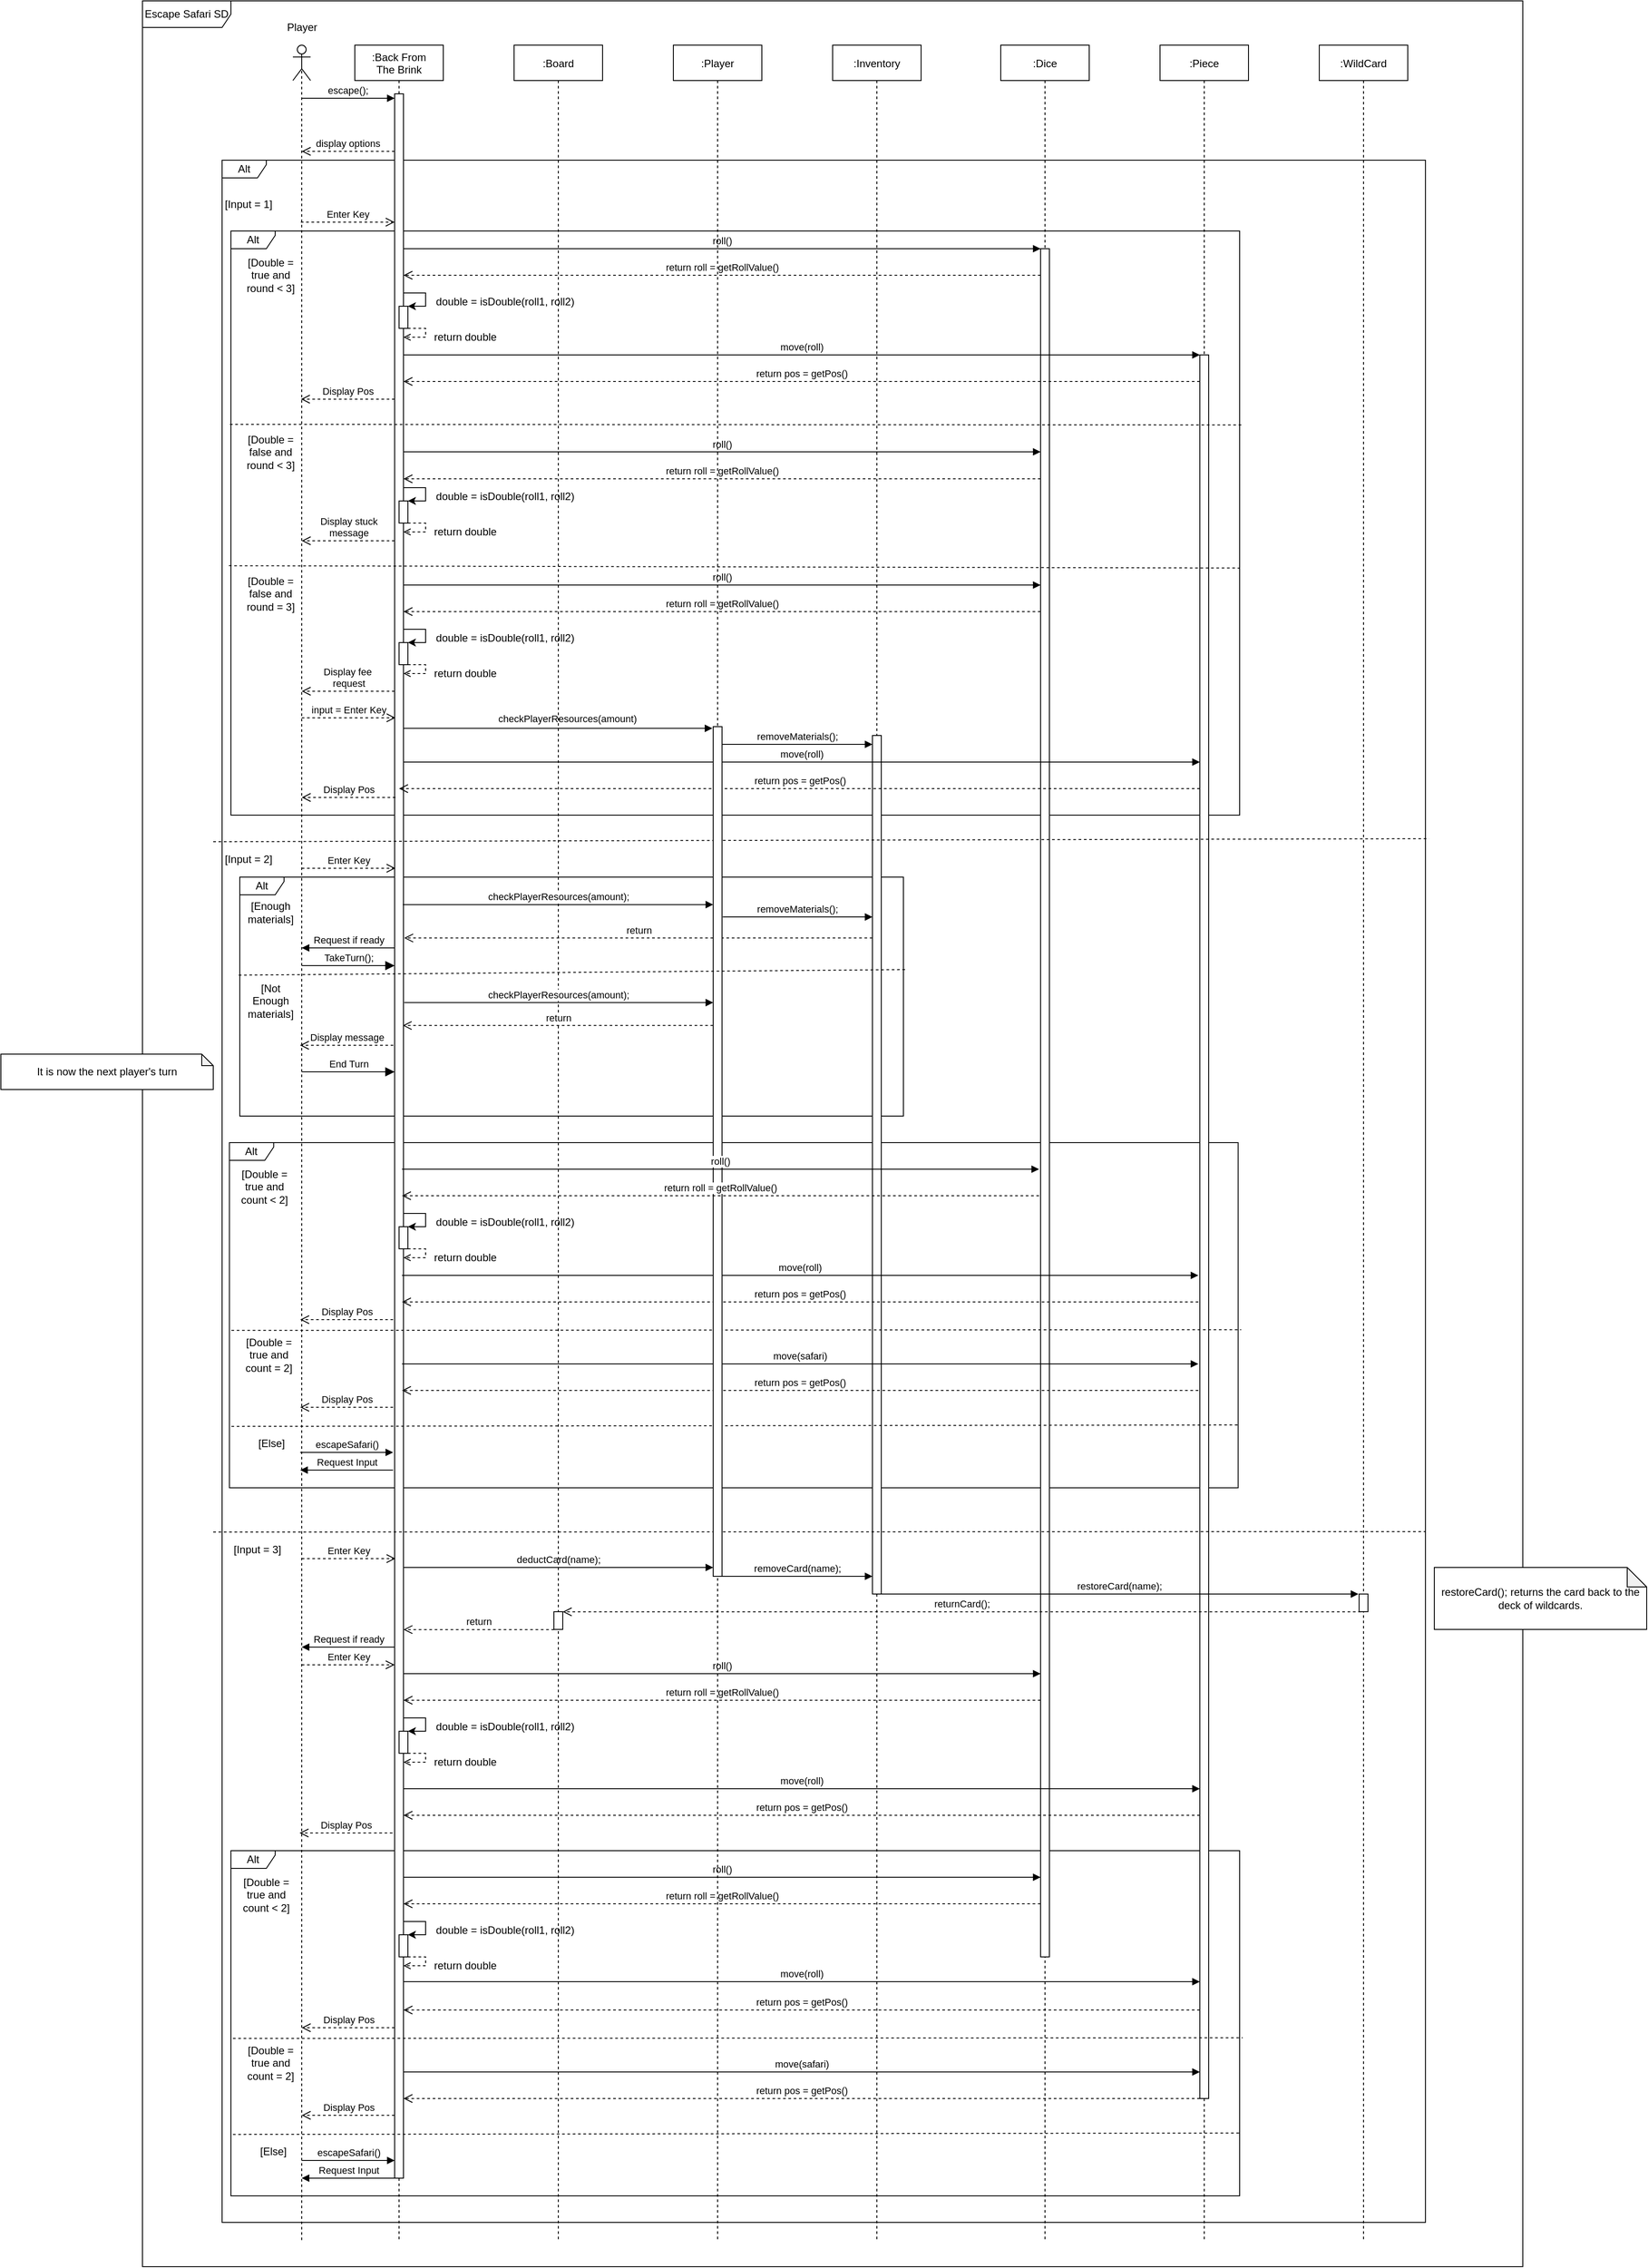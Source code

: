 <mxfile version="13.10.6" type="device"><diagram id="kgpKYQtTHZ0yAKxKKP6v" name="Page-1"><mxGraphModel dx="2523" dy="878" grid="1" gridSize="10" guides="1" tooltips="1" connect="1" arrows="1" fold="1" page="1" pageScale="1" pageWidth="850" pageHeight="1100" math="0" shadow="0"><root><mxCell id="0"/><mxCell id="1" parent="0"/><mxCell id="zoQLDeEaRArpdWPCx1zh-2" value="Escape Safari SD" style="shape=umlFrame;whiteSpace=wrap;html=1;width=100;height=30;" parent="1" vertex="1"><mxGeometry x="-120" y="30" width="1560" height="2560" as="geometry"/></mxCell><mxCell id="dVzy4vnvzQ0xXCWjmX6e-60" value="Alt" style="shape=umlFrame;whiteSpace=wrap;html=1;width=50;height=20;fixDash=0;" parent="1" vertex="1"><mxGeometry x="-30" y="210" width="1360" height="2330" as="geometry"/></mxCell><mxCell id="A1hyr5mYrzdaxODFv8rg-1" value="Alt" style="shape=umlFrame;whiteSpace=wrap;html=1;width=50;height=20;fixDash=0;" parent="1" vertex="1"><mxGeometry x="-10" y="1020" width="750" height="270" as="geometry"/></mxCell><mxCell id="dVzy4vnvzQ0xXCWjmX6e-220" value="Alt" style="shape=umlFrame;whiteSpace=wrap;html=1;width=50;height=20;fixDash=0;" parent="1" vertex="1"><mxGeometry x="-20" y="2120" width="1140" height="390" as="geometry"/></mxCell><mxCell id="dVzy4vnvzQ0xXCWjmX6e-172" value="Alt" style="shape=umlFrame;whiteSpace=wrap;html=1;width=50;height=20;fixDash=0;" parent="1" vertex="1"><mxGeometry x="-21.71" y="1320" width="1140" height="390" as="geometry"/></mxCell><mxCell id="dVzy4vnvzQ0xXCWjmX6e-95" value="Alt" style="shape=umlFrame;whiteSpace=wrap;html=1;width=50;height=20;fixDash=0;" parent="1" vertex="1"><mxGeometry x="-20" y="290" width="1140" height="660" as="geometry"/></mxCell><mxCell id="3nuBFxr9cyL0pnOWT2aG-1" value=":Back From&#10;The Brink" style="shape=umlLifeline;perimeter=lifelinePerimeter;container=1;collapsible=0;recursiveResize=0;rounded=0;shadow=0;strokeWidth=1;" parent="1" vertex="1"><mxGeometry x="120" y="80" width="100" height="2480" as="geometry"/></mxCell><mxCell id="3nuBFxr9cyL0pnOWT2aG-2" value="" style="points=[];perimeter=orthogonalPerimeter;rounded=0;shadow=0;strokeWidth=1;" parent="3nuBFxr9cyL0pnOWT2aG-1" vertex="1"><mxGeometry x="45" y="55" width="10" height="2355" as="geometry"/></mxCell><mxCell id="dVzy4vnvzQ0xXCWjmX6e-1" value=":Inventory" style="shape=umlLifeline;perimeter=lifelinePerimeter;container=1;collapsible=0;recursiveResize=0;rounded=0;shadow=0;strokeWidth=1;" parent="1" vertex="1"><mxGeometry x="660" y="80" width="100" height="2480" as="geometry"/></mxCell><mxCell id="dVzy4vnvzQ0xXCWjmX6e-2" value="" style="points=[];perimeter=orthogonalPerimeter;rounded=0;shadow=0;strokeWidth=1;" parent="dVzy4vnvzQ0xXCWjmX6e-1" vertex="1"><mxGeometry x="45" y="780" width="10" height="970" as="geometry"/></mxCell><mxCell id="dVzy4vnvzQ0xXCWjmX6e-3" value=":Dice" style="shape=umlLifeline;perimeter=lifelinePerimeter;container=1;collapsible=0;recursiveResize=0;rounded=0;shadow=0;strokeWidth=1;" parent="1" vertex="1"><mxGeometry x="850" y="80" width="100" height="2480" as="geometry"/></mxCell><mxCell id="dVzy4vnvzQ0xXCWjmX6e-4" value="" style="points=[];perimeter=orthogonalPerimeter;rounded=0;shadow=0;strokeWidth=1;" parent="dVzy4vnvzQ0xXCWjmX6e-3" vertex="1"><mxGeometry x="45" y="230" width="10" height="1930" as="geometry"/></mxCell><mxCell id="dVzy4vnvzQ0xXCWjmX6e-5" value="" style="shape=umlActor;verticalLabelPosition=bottom;verticalAlign=top;html=1;outlineConnect=0;" parent="1" vertex="1"><mxGeometry x="50" y="80" width="20" height="40" as="geometry"/></mxCell><mxCell id="dVzy4vnvzQ0xXCWjmX6e-9" value="escape();" style="verticalAlign=bottom;endArrow=block;shadow=0;strokeWidth=1;" parent="1" target="3nuBFxr9cyL0pnOWT2aG-2" edge="1"><mxGeometry relative="1" as="geometry"><mxPoint x="60" y="140" as="sourcePoint"/><mxPoint x="230" y="140.0" as="targetPoint"/></mxGeometry></mxCell><mxCell id="dVzy4vnvzQ0xXCWjmX6e-11" value="display options" style="verticalAlign=bottom;endArrow=open;dashed=1;endSize=8;shadow=0;strokeWidth=1;" parent="1" source="3nuBFxr9cyL0pnOWT2aG-2" edge="1"><mxGeometry relative="1" as="geometry"><mxPoint x="60" y="200.0" as="targetPoint"/><mxPoint x="227.45" y="200.0" as="sourcePoint"/></mxGeometry></mxCell><mxCell id="dVzy4vnvzQ0xXCWjmX6e-62" value="[Input = 1]" style="text;html=1;strokeColor=none;fillColor=none;align=center;verticalAlign=middle;whiteSpace=wrap;rounded=0;" parent="1" vertex="1"><mxGeometry x="-30" y="250" width="60" height="20" as="geometry"/></mxCell><mxCell id="dVzy4vnvzQ0xXCWjmX6e-64" value="Enter Key" style="html=1;verticalAlign=bottom;endArrow=open;dashed=1;endSize=8;" parent="1" target="3nuBFxr9cyL0pnOWT2aG-2" edge="1"><mxGeometry relative="1" as="geometry"><mxPoint x="59" y="280" as="sourcePoint"/><mxPoint x="170" y="290" as="targetPoint"/><Array as="points"/></mxGeometry></mxCell><mxCell id="dVzy4vnvzQ0xXCWjmX6e-65" value="return roll = getRollValue()" style="html=1;verticalAlign=bottom;endArrow=open;dashed=1;endSize=8;" parent="1" source="dVzy4vnvzQ0xXCWjmX6e-4" target="3nuBFxr9cyL0pnOWT2aG-2" edge="1"><mxGeometry relative="1" as="geometry"><mxPoint x="169.324" y="340" as="targetPoint"/><mxPoint x="590" y="340.08" as="sourcePoint"/><Array as="points"><mxPoint x="261.16" y="340"/></Array></mxGeometry></mxCell><mxCell id="dVzy4vnvzQ0xXCWjmX6e-68" value="move(roll)" style="html=1;verticalAlign=bottom;endArrow=block;" parent="1" source="3nuBFxr9cyL0pnOWT2aG-2" target="dVzy4vnvzQ0xXCWjmX6e-94" edge="1"><mxGeometry width="80" relative="1" as="geometry"><mxPoint x="170.004" y="430" as="sourcePoint"/><mxPoint x="729.5" y="430" as="targetPoint"/><Array as="points"><mxPoint x="440.68" y="430"/></Array></mxGeometry></mxCell><mxCell id="dVzy4vnvzQ0xXCWjmX6e-69" value="return pos = getPos()" style="html=1;verticalAlign=bottom;endArrow=open;dashed=1;endSize=8;" parent="1" source="dVzy4vnvzQ0xXCWjmX6e-94" target="3nuBFxr9cyL0pnOWT2aG-2" edge="1"><mxGeometry relative="1" as="geometry"><mxPoint x="170" y="460" as="targetPoint"/><mxPoint x="729.5" y="460" as="sourcePoint"/><Array as="points"><mxPoint x="560" y="460"/></Array></mxGeometry></mxCell><mxCell id="dVzy4vnvzQ0xXCWjmX6e-70" value="Display Pos" style="html=1;verticalAlign=bottom;endArrow=open;dashed=1;endSize=8;" parent="1" source="3nuBFxr9cyL0pnOWT2aG-2" edge="1"><mxGeometry relative="1" as="geometry"><mxPoint x="59.071" y="480" as="targetPoint"/><mxPoint x="169.5" y="480" as="sourcePoint"/><Array as="points"><mxPoint x="150" y="480"/><mxPoint x="130" y="480"/></Array></mxGeometry></mxCell><mxCell id="dVzy4vnvzQ0xXCWjmX6e-91" value="roll()" style="html=1;verticalAlign=bottom;endArrow=block;" parent="1" source="3nuBFxr9cyL0pnOWT2aG-2" target="dVzy4vnvzQ0xXCWjmX6e-4" edge="1"><mxGeometry width="80" relative="1" as="geometry"><mxPoint x="180" y="310" as="sourcePoint"/><mxPoint x="585" y="310.0" as="targetPoint"/><Array as="points"><mxPoint x="440" y="310"/></Array></mxGeometry></mxCell><mxCell id="dVzy4vnvzQ0xXCWjmX6e-93" value=":Piece" style="shape=umlLifeline;perimeter=lifelinePerimeter;container=1;collapsible=0;recursiveResize=0;rounded=0;shadow=0;strokeWidth=1;" parent="1" vertex="1"><mxGeometry x="1030" y="80" width="100" height="2480" as="geometry"/></mxCell><mxCell id="dVzy4vnvzQ0xXCWjmX6e-94" value="" style="points=[];perimeter=orthogonalPerimeter;rounded=0;shadow=0;strokeWidth=1;" parent="dVzy4vnvzQ0xXCWjmX6e-93" vertex="1"><mxGeometry x="45" y="350" width="10" height="1970" as="geometry"/></mxCell><mxCell id="dVzy4vnvzQ0xXCWjmX6e-96" value="" style="html=1;verticalAlign=bottom;endArrow=none;dashed=1;endSize=8;entryX=1.004;entryY=0.332;entryDx=0;entryDy=0;entryPerimeter=0;endFill=0;exitX=-0.001;exitY=0.331;exitDx=0;exitDy=0;exitPerimeter=0;" parent="1" source="dVzy4vnvzQ0xXCWjmX6e-95" target="dVzy4vnvzQ0xXCWjmX6e-95" edge="1"><mxGeometry relative="1" as="geometry"><mxPoint x="-10" y="510" as="sourcePoint"/><mxPoint x="96" y="510" as="targetPoint"/><Array as="points"/></mxGeometry></mxCell><mxCell id="dVzy4vnvzQ0xXCWjmX6e-97" value="[Double = &lt;br&gt;true and &lt;br&gt;round &amp;lt; 3]" style="text;html=1;strokeColor=none;fillColor=none;align=center;verticalAlign=middle;whiteSpace=wrap;rounded=0;" parent="1" vertex="1"><mxGeometry x="-10" y="330" width="70" height="20" as="geometry"/></mxCell><mxCell id="dVzy4vnvzQ0xXCWjmX6e-98" value="[Double = &lt;br&gt;false and &lt;br&gt;round &amp;lt; 3]" style="text;html=1;strokeColor=none;fillColor=none;align=center;verticalAlign=middle;whiteSpace=wrap;rounded=0;" parent="1" vertex="1"><mxGeometry x="-10" y="530" width="70" height="20" as="geometry"/></mxCell><mxCell id="dVzy4vnvzQ0xXCWjmX6e-99" value="roll()" style="html=1;verticalAlign=bottom;endArrow=block;" parent="1" source="3nuBFxr9cyL0pnOWT2aG-2" target="dVzy4vnvzQ0xXCWjmX6e-4" edge="1"><mxGeometry width="80" relative="1" as="geometry"><mxPoint x="180" y="539.5" as="sourcePoint"/><mxPoint x="700" y="539.5" as="targetPoint"/><Array as="points"><mxPoint x="445" y="539.5"/></Array></mxGeometry></mxCell><mxCell id="dVzy4vnvzQ0xXCWjmX6e-100" value="return roll = getRollValue()" style="html=1;verticalAlign=bottom;endArrow=open;dashed=1;endSize=8;" parent="1" source="dVzy4vnvzQ0xXCWjmX6e-4" target="3nuBFxr9cyL0pnOWT2aG-2" edge="1"><mxGeometry relative="1" as="geometry"><mxPoint x="165" y="570" as="targetPoint"/><mxPoint x="685" y="570" as="sourcePoint"/><Array as="points"><mxPoint x="251.16" y="570"/></Array></mxGeometry></mxCell><mxCell id="dVzy4vnvzQ0xXCWjmX6e-103" value="Display stuck &lt;br&gt;message" style="html=1;verticalAlign=bottom;endArrow=open;dashed=1;endSize=8;" parent="1" source="3nuBFxr9cyL0pnOWT2aG-2" edge="1"><mxGeometry relative="1" as="geometry"><mxPoint x="60.001" y="640" as="targetPoint"/><mxPoint x="165.93" y="640" as="sourcePoint"/><Array as="points"><mxPoint x="150.93" y="640"/><mxPoint x="130.93" y="640"/></Array></mxGeometry></mxCell><mxCell id="dVzy4vnvzQ0xXCWjmX6e-104" value="" style="html=1;verticalAlign=bottom;endArrow=none;dashed=1;endSize=8;endFill=0;exitX=-0.002;exitY=0.573;exitDx=0;exitDy=0;exitPerimeter=0;entryX=1;entryY=0.577;entryDx=0;entryDy=0;entryPerimeter=0;" parent="1" source="dVzy4vnvzQ0xXCWjmX6e-95" target="dVzy4vnvzQ0xXCWjmX6e-95" edge="1"><mxGeometry relative="1" as="geometry"><mxPoint x="-10" y="670.05" as="sourcePoint"/><mxPoint x="760" y="670" as="targetPoint"/><Array as="points"/></mxGeometry></mxCell><mxCell id="dVzy4vnvzQ0xXCWjmX6e-105" value="[Double = &lt;br&gt;false and &lt;br&gt;round = 3]" style="text;html=1;strokeColor=none;fillColor=none;align=center;verticalAlign=middle;whiteSpace=wrap;rounded=0;" parent="1" vertex="1"><mxGeometry x="-10" y="690" width="70" height="20" as="geometry"/></mxCell><mxCell id="dVzy4vnvzQ0xXCWjmX6e-106" value="roll()" style="html=1;verticalAlign=bottom;endArrow=block;" parent="1" source="3nuBFxr9cyL0pnOWT2aG-2" target="dVzy4vnvzQ0xXCWjmX6e-4" edge="1"><mxGeometry width="80" relative="1" as="geometry"><mxPoint x="180" y="690" as="sourcePoint"/><mxPoint x="700" y="690" as="targetPoint"/><Array as="points"><mxPoint x="450" y="690"/></Array></mxGeometry></mxCell><mxCell id="dVzy4vnvzQ0xXCWjmX6e-107" value="return roll = getRollValue()" style="html=1;verticalAlign=bottom;endArrow=open;dashed=1;endSize=8;" parent="1" source="dVzy4vnvzQ0xXCWjmX6e-4" target="3nuBFxr9cyL0pnOWT2aG-2" edge="1"><mxGeometry relative="1" as="geometry"><mxPoint x="165" y="720" as="targetPoint"/><mxPoint x="685" y="720" as="sourcePoint"/><Array as="points"><mxPoint x="241.16" y="720"/></Array></mxGeometry></mxCell><mxCell id="dVzy4vnvzQ0xXCWjmX6e-110" value="Display fee&amp;nbsp;&lt;br&gt;request" style="html=1;verticalAlign=bottom;endArrow=open;dashed=1;endSize=8;" parent="1" edge="1"><mxGeometry relative="1" as="geometry"><mxPoint x="60.001" y="810" as="targetPoint"/><mxPoint x="165" y="810" as="sourcePoint"/><Array as="points"><mxPoint x="150.93" y="810"/><mxPoint x="130.93" y="810"/></Array></mxGeometry></mxCell><mxCell id="dVzy4vnvzQ0xXCWjmX6e-111" value="input = Enter Key" style="html=1;verticalAlign=bottom;endArrow=open;dashed=1;endSize=8;" parent="1" edge="1"><mxGeometry relative="1" as="geometry"><mxPoint x="60" y="840" as="sourcePoint"/><mxPoint x="166" y="840" as="targetPoint"/><Array as="points"/></mxGeometry></mxCell><mxCell id="dVzy4vnvzQ0xXCWjmX6e-120" value="checkPlayerResources(amount)" style="html=1;verticalAlign=bottom;endArrow=block;entryX=-0.094;entryY=0.002;entryDx=0;entryDy=0;entryPerimeter=0;" parent="1" source="3nuBFxr9cyL0pnOWT2aG-2" target="pmX1_d_WCEZLPz-V1ehY-4" edge="1"><mxGeometry x="0.06" y="2" width="80" relative="1" as="geometry"><mxPoint x="360" y="900.005" as="sourcePoint"/><mxPoint x="524" y="890" as="targetPoint"/><Array as="points"/><mxPoint as="offset"/></mxGeometry></mxCell><mxCell id="dVzy4vnvzQ0xXCWjmX6e-126" value="move(roll)" style="html=1;verticalAlign=bottom;endArrow=block;" parent="1" source="3nuBFxr9cyL0pnOWT2aG-2" target="dVzy4vnvzQ0xXCWjmX6e-94" edge="1"><mxGeometry width="80" relative="1" as="geometry"><mxPoint x="170" y="890" as="sourcePoint"/><mxPoint x="870" y="880" as="targetPoint"/><Array as="points"><mxPoint x="446" y="890"/></Array></mxGeometry></mxCell><mxCell id="dVzy4vnvzQ0xXCWjmX6e-127" value="return pos = getPos()" style="html=1;verticalAlign=bottom;endArrow=open;dashed=1;endSize=8;" parent="1" source="dVzy4vnvzQ0xXCWjmX6e-94" edge="1"><mxGeometry relative="1" as="geometry"><mxPoint x="170" y="920" as="targetPoint"/><mxPoint x="860" y="920" as="sourcePoint"/><Array as="points"><mxPoint x="555" y="920"/></Array></mxGeometry></mxCell><mxCell id="dVzy4vnvzQ0xXCWjmX6e-128" value="Display Pos" style="html=1;verticalAlign=bottom;endArrow=open;dashed=1;endSize=8;" parent="1" edge="1"><mxGeometry relative="1" as="geometry"><mxPoint x="60.001" y="930" as="targetPoint"/><mxPoint x="165.93" y="930" as="sourcePoint"/><Array as="points"><mxPoint x="150.93" y="930"/><mxPoint x="130.93" y="930"/></Array></mxGeometry></mxCell><mxCell id="dVzy4vnvzQ0xXCWjmX6e-129" value="[Input = 2]" style="text;html=1;strokeColor=none;fillColor=none;align=center;verticalAlign=middle;whiteSpace=wrap;rounded=0;" parent="1" vertex="1"><mxGeometry x="-30" y="990" width="60" height="20" as="geometry"/></mxCell><mxCell id="dVzy4vnvzQ0xXCWjmX6e-130" value="Enter Key" style="html=1;verticalAlign=bottom;endArrow=open;dashed=1;endSize=8;" parent="1" edge="1"><mxGeometry relative="1" as="geometry"><mxPoint x="60" y="1010" as="sourcePoint"/><mxPoint x="166" y="1010" as="targetPoint"/><Array as="points"/></mxGeometry></mxCell><mxCell id="dVzy4vnvzQ0xXCWjmX6e-132" value="" style="html=1;verticalAlign=bottom;endArrow=none;dashed=1;endSize=8;endFill=0;exitX=-0.002;exitY=0.573;exitDx=0;exitDy=0;exitPerimeter=0;entryX=1.003;entryY=0.329;entryDx=0;entryDy=0;entryPerimeter=0;" parent="1" target="dVzy4vnvzQ0xXCWjmX6e-60" edge="1"><mxGeometry relative="1" as="geometry"><mxPoint x="-40.0" y="980.0" as="sourcePoint"/><mxPoint x="959" y="982" as="targetPoint"/><Array as="points"/></mxGeometry></mxCell><mxCell id="dVzy4vnvzQ0xXCWjmX6e-174" value="Request if ready" style="html=1;verticalAlign=bottom;endArrow=block;" parent="1" source="3nuBFxr9cyL0pnOWT2aG-2" edge="1"><mxGeometry width="80" relative="1" as="geometry"><mxPoint x="170.18" y="1090" as="sourcePoint"/><mxPoint x="60" y="1100" as="targetPoint"/><Array as="points"/></mxGeometry></mxCell><mxCell id="dVzy4vnvzQ0xXCWjmX6e-175" value="TakeTurn();" style="html=1;verticalAlign=bottom;endArrow=block;endSize=8;endFill=1;" parent="1" target="3nuBFxr9cyL0pnOWT2aG-2" edge="1"><mxGeometry relative="1" as="geometry"><mxPoint x="60" y="1120" as="sourcePoint"/><mxPoint x="170.93" y="1130" as="targetPoint"/><Array as="points"/></mxGeometry></mxCell><mxCell id="dVzy4vnvzQ0xXCWjmX6e-182" value="[Double = true and count &amp;lt; 2]" style="text;html=1;strokeColor=none;fillColor=none;align=center;verticalAlign=middle;whiteSpace=wrap;rounded=0;" parent="1" vertex="1"><mxGeometry x="-11.71" y="1360" width="60" height="20" as="geometry"/></mxCell><mxCell id="dVzy4vnvzQ0xXCWjmX6e-183" value="" style="endArrow=none;dashed=1;html=1;entryX=1.003;entryY=0.542;entryDx=0;entryDy=0;entryPerimeter=0;exitX=0.002;exitY=0.544;exitDx=0;exitDy=0;exitPerimeter=0;" parent="1" source="dVzy4vnvzQ0xXCWjmX6e-172" target="dVzy4vnvzQ0xXCWjmX6e-172" edge="1"><mxGeometry width="50" height="50" relative="1" as="geometry"><mxPoint x="6.86" y="1515" as="sourcePoint"/><mxPoint x="365.86" y="1419.41" as="targetPoint"/></mxGeometry></mxCell><mxCell id="dVzy4vnvzQ0xXCWjmX6e-188" value="move(roll)" style="html=1;verticalAlign=bottom;endArrow=block;" parent="1" edge="1"><mxGeometry width="80" relative="1" as="geometry"><mxPoint x="173.29" y="1470" as="sourcePoint"/><mxPoint x="1073.29" y="1470" as="targetPoint"/><Array as="points"><mxPoint x="466.86" y="1470"/></Array></mxGeometry></mxCell><mxCell id="dVzy4vnvzQ0xXCWjmX6e-189" value="return pos = getPos()" style="html=1;verticalAlign=bottom;endArrow=open;dashed=1;endSize=8;" parent="1" edge="1"><mxGeometry relative="1" as="geometry"><mxPoint x="173.29" y="1500" as="targetPoint"/><mxPoint x="1073.29" y="1500" as="sourcePoint"/><Array as="points"><mxPoint x="495.86" y="1500"/></Array></mxGeometry></mxCell><mxCell id="dVzy4vnvzQ0xXCWjmX6e-190" value="Display Pos" style="html=1;verticalAlign=bottom;endArrow=open;dashed=1;endSize=8;" parent="1" edge="1"><mxGeometry relative="1" as="geometry"><mxPoint x="58.291" y="1520" as="targetPoint"/><mxPoint x="163.29" y="1520" as="sourcePoint"/><Array as="points"><mxPoint x="149.9" y="1520"/><mxPoint x="129.9" y="1520"/></Array></mxGeometry></mxCell><mxCell id="dVzy4vnvzQ0xXCWjmX6e-191" value="[Double = true and count = 2]" style="text;html=1;strokeColor=none;fillColor=none;align=center;verticalAlign=middle;whiteSpace=wrap;rounded=0;" parent="1" vertex="1"><mxGeometry x="-6.71" y="1550" width="60" height="20" as="geometry"/></mxCell><mxCell id="dVzy4vnvzQ0xXCWjmX6e-192" value="move(safari)" style="html=1;verticalAlign=bottom;endArrow=block;" parent="1" edge="1"><mxGeometry width="80" relative="1" as="geometry"><mxPoint x="173.29" y="1570" as="sourcePoint"/><mxPoint x="1073.29" y="1570" as="targetPoint"/><Array as="points"><mxPoint x="460.5" y="1570"/></Array></mxGeometry></mxCell><mxCell id="dVzy4vnvzQ0xXCWjmX6e-193" value="return pos = getPos()" style="html=1;verticalAlign=bottom;endArrow=open;dashed=1;endSize=8;" parent="1" edge="1"><mxGeometry relative="1" as="geometry"><mxPoint x="173.29" y="1600" as="targetPoint"/><mxPoint x="1073.29" y="1600" as="sourcePoint"/><Array as="points"><mxPoint x="505.86" y="1600"/></Array></mxGeometry></mxCell><mxCell id="dVzy4vnvzQ0xXCWjmX6e-194" value="Display Pos" style="html=1;verticalAlign=bottom;endArrow=open;dashed=1;endSize=8;" parent="1" edge="1"><mxGeometry relative="1" as="geometry"><mxPoint x="58.291" y="1619" as="targetPoint"/><mxPoint x="163.29" y="1619" as="sourcePoint"/><Array as="points"><mxPoint x="150.4" y="1619"/><mxPoint x="130.4" y="1619"/></Array></mxGeometry></mxCell><mxCell id="dVzy4vnvzQ0xXCWjmX6e-195" value="" style="endArrow=none;dashed=1;html=1;exitX=0.002;exitY=0.822;exitDx=0;exitDy=0;exitPerimeter=0;entryX=1;entryY=0.818;entryDx=0;entryDy=0;entryPerimeter=0;" parent="1" source="dVzy4vnvzQ0xXCWjmX6e-172" target="dVzy4vnvzQ0xXCWjmX6e-172" edge="1"><mxGeometry width="50" height="50" relative="1" as="geometry"><mxPoint x="16.67" y="1550.44" as="sourcePoint"/><mxPoint x="758.29" y="1639" as="targetPoint"/><Array as="points"><mxPoint x="410.86" y="1640"/></Array></mxGeometry></mxCell><mxCell id="dVzy4vnvzQ0xXCWjmX6e-196" value="[Else]" style="text;html=1;strokeColor=none;fillColor=none;align=center;verticalAlign=middle;whiteSpace=wrap;rounded=0;" parent="1" vertex="1"><mxGeometry x="-4.14" y="1650" width="60" height="20" as="geometry"/></mxCell><mxCell id="dVzy4vnvzQ0xXCWjmX6e-197" value="Request Input" style="html=1;verticalAlign=bottom;endArrow=block;" parent="1" edge="1"><mxGeometry width="80" relative="1" as="geometry"><mxPoint x="163.29" y="1690" as="sourcePoint"/><mxPoint x="58.291" y="1690" as="targetPoint"/><Array as="points"><mxPoint x="139.9" y="1690"/></Array></mxGeometry></mxCell><mxCell id="dVzy4vnvzQ0xXCWjmX6e-199" value="escapeSafari()" style="html=1;verticalAlign=bottom;endArrow=block;" parent="1" edge="1"><mxGeometry width="80" relative="1" as="geometry"><mxPoint x="58.29" y="1670" as="sourcePoint"/><mxPoint x="163.29" y="1670" as="targetPoint"/><Array as="points"><mxPoint x="138.79" y="1670"/></Array></mxGeometry></mxCell><mxCell id="dVzy4vnvzQ0xXCWjmX6e-201" value="return" style="html=1;verticalAlign=bottom;endArrow=open;dashed=1;endSize=8;entryX=1.083;entryY=0.405;entryDx=0;entryDy=0;entryPerimeter=0;" parent="1" source="dVzy4vnvzQ0xXCWjmX6e-2" target="3nuBFxr9cyL0pnOWT2aG-2" edge="1"><mxGeometry relative="1" as="geometry"><mxPoint x="170.001" y="1050" as="targetPoint"/><mxPoint x="275.93" y="1050" as="sourcePoint"/><Array as="points"/></mxGeometry></mxCell><mxCell id="dVzy4vnvzQ0xXCWjmX6e-202" value="[Input = 3]" style="text;html=1;strokeColor=none;fillColor=none;align=center;verticalAlign=middle;whiteSpace=wrap;rounded=0;" parent="1" vertex="1"><mxGeometry x="-20" y="1770" width="60" height="20" as="geometry"/></mxCell><mxCell id="dVzy4vnvzQ0xXCWjmX6e-203" value="" style="html=1;verticalAlign=bottom;endArrow=none;dashed=1;endSize=8;endFill=0;exitX=-0.002;exitY=0.573;exitDx=0;exitDy=0;exitPerimeter=0;entryX=1;entryY=0.665;entryDx=0;entryDy=0;entryPerimeter=0;" parent="1" target="dVzy4vnvzQ0xXCWjmX6e-60" edge="1"><mxGeometry relative="1" as="geometry"><mxPoint x="-40" y="1760.0" as="sourcePoint"/><mxPoint x="959" y="1762" as="targetPoint"/><Array as="points"/></mxGeometry></mxCell><mxCell id="dVzy4vnvzQ0xXCWjmX6e-204" value=":WildCard" style="shape=umlLifeline;perimeter=lifelinePerimeter;container=1;collapsible=0;recursiveResize=0;rounded=0;shadow=0;strokeWidth=1;" parent="1" vertex="1"><mxGeometry x="1210" y="80" width="100" height="2480" as="geometry"/></mxCell><mxCell id="dVzy4vnvzQ0xXCWjmX6e-205" value="" style="points=[];perimeter=orthogonalPerimeter;rounded=0;shadow=0;strokeWidth=1;" parent="dVzy4vnvzQ0xXCWjmX6e-204" vertex="1"><mxGeometry x="45" y="1750" width="10" height="20" as="geometry"/></mxCell><mxCell id="dVzy4vnvzQ0xXCWjmX6e-206" value="Enter Key" style="html=1;verticalAlign=bottom;endArrow=open;dashed=1;endSize=8;" parent="1" edge="1"><mxGeometry relative="1" as="geometry"><mxPoint x="60" y="1790" as="sourcePoint"/><mxPoint x="166" y="1790" as="targetPoint"/><Array as="points"/></mxGeometry></mxCell><mxCell id="dVzy4vnvzQ0xXCWjmX6e-207" value="deductCard(name);" style="html=1;verticalAlign=bottom;endArrow=block;" parent="1" target="pmX1_d_WCEZLPz-V1ehY-4" edge="1"><mxGeometry width="80" relative="1" as="geometry"><mxPoint x="175" y="1800" as="sourcePoint"/><mxPoint x="525" y="1800" as="targetPoint"/><Array as="points"/></mxGeometry></mxCell><mxCell id="dVzy4vnvzQ0xXCWjmX6e-208" value="restoreCard(name);" style="html=1;verticalAlign=bottom;endArrow=block;entryX=-0.083;entryY=0.002;entryDx=0;entryDy=0;entryPerimeter=0;" parent="1" source="dVzy4vnvzQ0xXCWjmX6e-2" target="dVzy4vnvzQ0xXCWjmX6e-205" edge="1"><mxGeometry width="80" relative="1" as="geometry"><mxPoint x="525" y="1810" as="sourcePoint"/><mxPoint x="875" y="1810" as="targetPoint"/><Array as="points"/></mxGeometry></mxCell><mxCell id="dVzy4vnvzQ0xXCWjmX6e-211" value="Request if ready" style="html=1;verticalAlign=bottom;endArrow=block;" parent="1" edge="1"><mxGeometry width="80" relative="1" as="geometry"><mxPoint x="165.0" y="1890" as="sourcePoint"/><mxPoint x="60.0" y="1890" as="targetPoint"/><Array as="points"><mxPoint x="141" y="1890"/></Array></mxGeometry></mxCell><mxCell id="dVzy4vnvzQ0xXCWjmX6e-212" value="Enter Key" style="html=1;verticalAlign=bottom;endArrow=open;dashed=1;endSize=8;" parent="1" edge="1"><mxGeometry relative="1" as="geometry"><mxPoint x="60.0" y="1910" as="sourcePoint"/><mxPoint x="165.0" y="1910" as="targetPoint"/><Array as="points"/></mxGeometry></mxCell><mxCell id="dVzy4vnvzQ0xXCWjmX6e-213" value="roll()" style="html=1;verticalAlign=bottom;endArrow=block;" parent="1" source="3nuBFxr9cyL0pnOWT2aG-2" target="dVzy4vnvzQ0xXCWjmX6e-4" edge="1"><mxGeometry width="80" relative="1" as="geometry"><mxPoint x="180.0" y="1920" as="sourcePoint"/><mxPoint x="700.0" y="1920" as="targetPoint"/><Array as="points"><mxPoint x="456" y="1920"/></Array></mxGeometry></mxCell><mxCell id="dVzy4vnvzQ0xXCWjmX6e-214" value="return roll = getRollValue()" style="html=1;verticalAlign=bottom;endArrow=open;dashed=1;endSize=8;" parent="1" source="dVzy4vnvzQ0xXCWjmX6e-4" target="3nuBFxr9cyL0pnOWT2aG-2" edge="1"><mxGeometry relative="1" as="geometry"><mxPoint x="170.0" y="1950" as="targetPoint"/><mxPoint x="690.0" y="1950" as="sourcePoint"/><Array as="points"><mxPoint x="274.41" y="1950"/></Array></mxGeometry></mxCell><mxCell id="dVzy4vnvzQ0xXCWjmX6e-217" value="move(roll)" style="html=1;verticalAlign=bottom;endArrow=block;" parent="1" source="3nuBFxr9cyL0pnOWT2aG-2" target="dVzy4vnvzQ0xXCWjmX6e-94" edge="1"><mxGeometry width="80" relative="1" as="geometry"><mxPoint x="185.0" y="2050" as="sourcePoint"/><mxPoint x="875.0" y="2050" as="targetPoint"/><Array as="points"><mxPoint x="478.57" y="2050"/></Array></mxGeometry></mxCell><mxCell id="dVzy4vnvzQ0xXCWjmX6e-218" value="return pos = getPos()" style="html=1;verticalAlign=bottom;endArrow=open;dashed=1;endSize=8;" parent="1" source="dVzy4vnvzQ0xXCWjmX6e-94" target="3nuBFxr9cyL0pnOWT2aG-2" edge="1"><mxGeometry relative="1" as="geometry"><mxPoint x="170.0" y="2080" as="targetPoint"/><mxPoint x="860.0" y="2080" as="sourcePoint"/><Array as="points"><mxPoint x="502.57" y="2080"/></Array></mxGeometry></mxCell><mxCell id="dVzy4vnvzQ0xXCWjmX6e-219" value="Display Pos" style="html=1;verticalAlign=bottom;endArrow=open;dashed=1;endSize=8;" parent="1" edge="1"><mxGeometry relative="1" as="geometry"><mxPoint x="57.571" y="2100" as="targetPoint"/><mxPoint x="162.57" y="2100" as="sourcePoint"/><Array as="points"><mxPoint x="148.5" y="2100"/><mxPoint x="128.5" y="2100"/></Array></mxGeometry></mxCell><mxCell id="dVzy4vnvzQ0xXCWjmX6e-221" value="[Double = true and count &amp;lt; 2]" style="text;html=1;strokeColor=none;fillColor=none;align=center;verticalAlign=middle;whiteSpace=wrap;rounded=0;" parent="1" vertex="1"><mxGeometry x="-10" y="2160" width="60" height="20" as="geometry"/></mxCell><mxCell id="dVzy4vnvzQ0xXCWjmX6e-222" value="" style="endArrow=none;dashed=1;html=1;entryX=1.003;entryY=0.542;entryDx=0;entryDy=0;entryPerimeter=0;exitX=0.002;exitY=0.544;exitDx=0;exitDy=0;exitPerimeter=0;" parent="1" source="dVzy4vnvzQ0xXCWjmX6e-220" target="dVzy4vnvzQ0xXCWjmX6e-220" edge="1"><mxGeometry width="50" height="50" relative="1" as="geometry"><mxPoint x="8.57" y="2315" as="sourcePoint"/><mxPoint x="367.57" y="2219.41" as="targetPoint"/></mxGeometry></mxCell><mxCell id="dVzy4vnvzQ0xXCWjmX6e-223" value="roll()" style="html=1;verticalAlign=bottom;endArrow=block;" parent="1" target="dVzy4vnvzQ0xXCWjmX6e-4" edge="1"><mxGeometry width="80" relative="1" as="geometry"><mxPoint x="175" y="2150" as="sourcePoint"/><mxPoint x="695" y="2150" as="targetPoint"/><Array as="points"><mxPoint x="451.61" y="2150"/></Array></mxGeometry></mxCell><mxCell id="dVzy4vnvzQ0xXCWjmX6e-224" value="return roll = getRollValue()" style="html=1;verticalAlign=bottom;endArrow=open;dashed=1;endSize=8;" parent="1" source="dVzy4vnvzQ0xXCWjmX6e-4" edge="1"><mxGeometry relative="1" as="geometry"><mxPoint x="175" y="2180" as="targetPoint"/><mxPoint x="695" y="2180" as="sourcePoint"/><Array as="points"><mxPoint x="279.41" y="2180"/></Array></mxGeometry></mxCell><mxCell id="dVzy4vnvzQ0xXCWjmX6e-228" value="return pos = getPos()" style="html=1;verticalAlign=bottom;endArrow=open;dashed=1;endSize=8;" parent="1" source="dVzy4vnvzQ0xXCWjmX6e-94" edge="1"><mxGeometry relative="1" as="geometry"><mxPoint x="175" y="2300" as="targetPoint"/><mxPoint x="865" y="2300" as="sourcePoint"/><Array as="points"><mxPoint x="497.57" y="2300"/></Array></mxGeometry></mxCell><mxCell id="dVzy4vnvzQ0xXCWjmX6e-229" value="Display Pos" style="html=1;verticalAlign=bottom;endArrow=open;dashed=1;endSize=8;" parent="1" edge="1"><mxGeometry relative="1" as="geometry"><mxPoint x="60.001" y="2320" as="targetPoint"/><mxPoint x="165" y="2320" as="sourcePoint"/><Array as="points"><mxPoint x="151.61" y="2320"/><mxPoint x="131.61" y="2320"/></Array></mxGeometry></mxCell><mxCell id="dVzy4vnvzQ0xXCWjmX6e-230" value="[Double = true and count = 2]" style="text;html=1;strokeColor=none;fillColor=none;align=center;verticalAlign=middle;whiteSpace=wrap;rounded=0;" parent="1" vertex="1"><mxGeometry x="-5" y="2350" width="60" height="20" as="geometry"/></mxCell><mxCell id="dVzy4vnvzQ0xXCWjmX6e-231" value="move(safari)" style="html=1;verticalAlign=bottom;endArrow=block;" parent="1" target="dVzy4vnvzQ0xXCWjmX6e-94" edge="1"><mxGeometry width="80" relative="1" as="geometry"><mxPoint x="175" y="2370" as="sourcePoint"/><mxPoint x="865" y="2370" as="targetPoint"/><Array as="points"><mxPoint x="462.21" y="2370"/></Array></mxGeometry></mxCell><mxCell id="dVzy4vnvzQ0xXCWjmX6e-232" value="return pos = getPos()" style="html=1;verticalAlign=bottom;endArrow=open;dashed=1;endSize=8;" parent="1" source="dVzy4vnvzQ0xXCWjmX6e-94" edge="1"><mxGeometry relative="1" as="geometry"><mxPoint x="175" y="2400" as="targetPoint"/><mxPoint x="865" y="2400" as="sourcePoint"/><Array as="points"><mxPoint x="507.57" y="2400"/></Array></mxGeometry></mxCell><mxCell id="dVzy4vnvzQ0xXCWjmX6e-233" value="Display Pos" style="html=1;verticalAlign=bottom;endArrow=open;dashed=1;endSize=8;" parent="1" edge="1"><mxGeometry relative="1" as="geometry"><mxPoint x="60.001" y="2419" as="targetPoint"/><mxPoint x="165" y="2419" as="sourcePoint"/><Array as="points"><mxPoint x="152.11" y="2419"/><mxPoint x="132.11" y="2419"/></Array></mxGeometry></mxCell><mxCell id="dVzy4vnvzQ0xXCWjmX6e-234" value="" style="endArrow=none;dashed=1;html=1;exitX=0.002;exitY=0.822;exitDx=0;exitDy=0;exitPerimeter=0;entryX=1.001;entryY=0.818;entryDx=0;entryDy=0;entryPerimeter=0;" parent="1" source="dVzy4vnvzQ0xXCWjmX6e-220" target="dVzy4vnvzQ0xXCWjmX6e-220" edge="1"><mxGeometry width="50" height="50" relative="1" as="geometry"><mxPoint x="18.38" y="2350.44" as="sourcePoint"/><mxPoint x="920" y="2439" as="targetPoint"/><Array as="points"><mxPoint x="412.57" y="2440"/></Array></mxGeometry></mxCell><mxCell id="dVzy4vnvzQ0xXCWjmX6e-235" value="[Else]" style="text;html=1;strokeColor=none;fillColor=none;align=center;verticalAlign=middle;whiteSpace=wrap;rounded=0;" parent="1" vertex="1"><mxGeometry x="-2.43" y="2450" width="60" height="20" as="geometry"/></mxCell><mxCell id="dVzy4vnvzQ0xXCWjmX6e-236" value="Request Input" style="html=1;verticalAlign=bottom;endArrow=block;" parent="1" edge="1"><mxGeometry width="80" relative="1" as="geometry"><mxPoint x="165" y="2490" as="sourcePoint"/><mxPoint x="60.001" y="2490" as="targetPoint"/><Array as="points"><mxPoint x="141.61" y="2490"/></Array></mxGeometry></mxCell><mxCell id="dVzy4vnvzQ0xXCWjmX6e-237" value="escapeSafari()" style="html=1;verticalAlign=bottom;endArrow=block;" parent="1" edge="1"><mxGeometry width="80" relative="1" as="geometry"><mxPoint x="60" y="2470" as="sourcePoint"/><mxPoint x="165" y="2470" as="targetPoint"/><Array as="points"><mxPoint x="140.5" y="2470"/></Array></mxGeometry></mxCell><mxCell id="dVzy4vnvzQ0xXCWjmX6e-8" value="" style="endArrow=none;dashed=1;html=1;entryX=0.5;entryY=0.5;entryDx=0;entryDy=0;entryPerimeter=0;" parent="1" target="dVzy4vnvzQ0xXCWjmX6e-5" edge="1"><mxGeometry width="50" height="50" relative="1" as="geometry"><mxPoint x="60" y="2560" as="sourcePoint"/><mxPoint x="320" y="180" as="targetPoint"/></mxGeometry></mxCell><mxCell id="dVzy4vnvzQ0xXCWjmX6e-239" value="move(roll)" style="html=1;verticalAlign=bottom;endArrow=block;" parent="1" source="3nuBFxr9cyL0pnOWT2aG-2" target="dVzy4vnvzQ0xXCWjmX6e-94" edge="1"><mxGeometry width="80" relative="1" as="geometry"><mxPoint x="180" y="2260" as="sourcePoint"/><mxPoint x="720" y="2260" as="targetPoint"/><Array as="points"><mxPoint x="474" y="2268"/></Array></mxGeometry></mxCell><mxCell id="pmX1_d_WCEZLPz-V1ehY-3" value=":Player" style="shape=umlLifeline;perimeter=lifelinePerimeter;container=1;collapsible=0;recursiveResize=0;rounded=0;shadow=0;strokeWidth=1;" parent="1" vertex="1"><mxGeometry x="480" y="80" width="100" height="2480" as="geometry"/></mxCell><mxCell id="pmX1_d_WCEZLPz-V1ehY-4" value="" style="points=[];perimeter=orthogonalPerimeter;rounded=0;shadow=0;strokeWidth=1;" parent="pmX1_d_WCEZLPz-V1ehY-3" vertex="1"><mxGeometry x="45" y="770" width="10" height="960" as="geometry"/></mxCell><mxCell id="pmX1_d_WCEZLPz-V1ehY-5" value=":Board" style="shape=umlLifeline;perimeter=lifelinePerimeter;container=1;collapsible=0;recursiveResize=0;rounded=0;shadow=0;strokeWidth=1;" parent="1" vertex="1"><mxGeometry x="300" y="80" width="100" height="2480" as="geometry"/></mxCell><mxCell id="pmX1_d_WCEZLPz-V1ehY-6" value="" style="points=[];perimeter=orthogonalPerimeter;rounded=0;shadow=0;strokeWidth=1;" parent="pmX1_d_WCEZLPz-V1ehY-5" vertex="1"><mxGeometry x="45" y="1770" width="10" height="20" as="geometry"/></mxCell><mxCell id="pmX1_d_WCEZLPz-V1ehY-7" value="removeMaterials();" style="html=1;verticalAlign=bottom;endArrow=block;" parent="1" target="dVzy4vnvzQ0xXCWjmX6e-2" edge="1"><mxGeometry width="80" relative="1" as="geometry"><mxPoint x="535.47" y="870.0" as="sourcePoint"/><mxPoint x="700" y="870" as="targetPoint"/><Array as="points"/></mxGeometry></mxCell><mxCell id="pmX1_d_WCEZLPz-V1ehY-8" value="removeMaterials();" style="html=1;verticalAlign=bottom;endArrow=block;exitX=1.083;exitY=0.224;exitDx=0;exitDy=0;exitPerimeter=0;" parent="1" source="pmX1_d_WCEZLPz-V1ehY-4" target="dVzy4vnvzQ0xXCWjmX6e-2" edge="1"><mxGeometry width="80" relative="1" as="geometry"><mxPoint x="530.0" y="1040" as="sourcePoint"/><mxPoint x="699.53" y="1040" as="targetPoint"/><Array as="points"/></mxGeometry></mxCell><mxCell id="dVzy4vnvzQ0xXCWjmX6e-184" value="roll()" style="html=1;verticalAlign=bottom;endArrow=block;" parent="1" edge="1"><mxGeometry width="80" relative="1" as="geometry"><mxPoint x="173.29" y="1350" as="sourcePoint"/><mxPoint x="893.29" y="1350" as="targetPoint"/><Array as="points"><mxPoint x="449.9" y="1350"/></Array></mxGeometry></mxCell><mxCell id="dVzy4vnvzQ0xXCWjmX6e-185" value="return roll = getRollValue()" style="html=1;verticalAlign=bottom;endArrow=open;dashed=1;endSize=8;" parent="1" edge="1"><mxGeometry relative="1" as="geometry"><mxPoint x="173.29" y="1380" as="targetPoint"/><mxPoint x="893.29" y="1380" as="sourcePoint"/><Array as="points"><mxPoint x="277.7" y="1380"/></Array></mxGeometry></mxCell><mxCell id="dVzy4vnvzQ0xXCWjmX6e-209" value="returnCard();" style="html=1;verticalAlign=bottom;endArrow=open;dashed=1;endSize=8;exitX=0.2;exitY=1.006;exitDx=0;exitDy=0;exitPerimeter=0;" parent="1" source="dVzy4vnvzQ0xXCWjmX6e-205" target="pmX1_d_WCEZLPz-V1ehY-6" edge="1"><mxGeometry relative="1" as="geometry"><mxPoint x="355.0" y="1850" as="targetPoint"/><mxPoint x="910" y="1850" as="sourcePoint"/><Array as="points"/></mxGeometry></mxCell><mxCell id="pmX1_d_WCEZLPz-V1ehY-9" value="removeCard(name);" style="html=1;verticalAlign=bottom;endArrow=block;" parent="1" target="dVzy4vnvzQ0xXCWjmX6e-2" edge="1"><mxGeometry width="80" relative="1" as="geometry"><mxPoint x="535.0" y="1810.0" as="sourcePoint"/><mxPoint x="885.0" y="1810.0" as="targetPoint"/><Array as="points"/></mxGeometry></mxCell><mxCell id="pmX1_d_WCEZLPz-V1ehY-12" value="return" style="html=1;verticalAlign=bottom;endArrow=open;dashed=1;endSize=8;exitX=0.024;exitY=1.012;exitDx=0;exitDy=0;exitPerimeter=0;" parent="1" source="pmX1_d_WCEZLPz-V1ehY-6" target="3nuBFxr9cyL0pnOWT2aG-2" edge="1"><mxGeometry relative="1" as="geometry"><mxPoint x="-170.0" y="1870.0" as="targetPoint"/><mxPoint x="732.0" y="1870.0" as="sourcePoint"/><Array as="points"/></mxGeometry></mxCell><mxCell id="pmX1_d_WCEZLPz-V1ehY-13" value="Player" style="text;html=1;align=center;verticalAlign=middle;resizable=0;points=[];autosize=1;" parent="1" vertex="1"><mxGeometry x="35" y="50" width="50" height="20" as="geometry"/></mxCell><mxCell id="dVzy4vnvzQ0xXCWjmX6e-133" value="checkPlayerResources(amount);" style="html=1;verticalAlign=bottom;endArrow=block;exitX=0.917;exitY=0.389;exitDx=0;exitDy=0;exitPerimeter=0;" parent="1" source="3nuBFxr9cyL0pnOWT2aG-2" target="pmX1_d_WCEZLPz-V1ehY-4" edge="1"><mxGeometry width="80" relative="1" as="geometry"><mxPoint x="175" y="1030" as="sourcePoint"/><mxPoint x="525" y="1030" as="targetPoint"/><Array as="points"/></mxGeometry></mxCell><mxCell id="A1hyr5mYrzdaxODFv8rg-2" value="[Enough materials]" style="text;html=1;strokeColor=none;fillColor=none;align=center;verticalAlign=middle;whiteSpace=wrap;rounded=0;" parent="1" vertex="1"><mxGeometry x="-5" y="1050" width="60" height="20" as="geometry"/></mxCell><mxCell id="A1hyr5mYrzdaxODFv8rg-3" value="" style="endArrow=none;dashed=1;html=1;entryX=1.004;entryY=0.387;entryDx=0;entryDy=0;entryPerimeter=0;exitX=0.002;exitY=0.544;exitDx=0;exitDy=0;exitPerimeter=0;" parent="1" target="A1hyr5mYrzdaxODFv8rg-1" edge="1"><mxGeometry width="50" height="50" relative="1" as="geometry"><mxPoint x="-11.14" y="1130.78" as="sourcePoint"/><mxPoint x="1130" y="1130" as="targetPoint"/></mxGeometry></mxCell><mxCell id="A1hyr5mYrzdaxODFv8rg-4" value="[Not Enough materials]" style="text;html=1;strokeColor=none;fillColor=none;align=center;verticalAlign=middle;whiteSpace=wrap;rounded=0;" parent="1" vertex="1"><mxGeometry x="-5" y="1150" width="60" height="20" as="geometry"/></mxCell><mxCell id="A1hyr5mYrzdaxODFv8rg-5" value="checkPlayerResources(amount);" style="html=1;verticalAlign=bottom;endArrow=block;exitX=1.083;exitY=0.436;exitDx=0;exitDy=0;exitPerimeter=0;" parent="1" source="3nuBFxr9cyL0pnOWT2aG-2" target="pmX1_d_WCEZLPz-V1ehY-4" edge="1"><mxGeometry width="80" relative="1" as="geometry"><mxPoint x="174.59" y="1159.585" as="sourcePoint"/><mxPoint x="525.42" y="1159.585" as="targetPoint"/><Array as="points"/></mxGeometry></mxCell><mxCell id="A1hyr5mYrzdaxODFv8rg-6" value="return" style="html=1;verticalAlign=bottom;endArrow=open;dashed=1;endSize=8;entryX=0.917;entryY=0.447;entryDx=0;entryDy=0;entryPerimeter=0;" parent="1" source="pmX1_d_WCEZLPz-V1ehY-4" target="3nuBFxr9cyL0pnOWT2aG-2" edge="1"><mxGeometry relative="1" as="geometry"><mxPoint x="180.0" y="1190.005" as="targetPoint"/><mxPoint x="709.17" y="1190.005" as="sourcePoint"/><Array as="points"/></mxGeometry></mxCell><mxCell id="A1hyr5mYrzdaxODFv8rg-7" value="Display message" style="html=1;verticalAlign=bottom;endArrow=open;dashed=1;endSize=8;" parent="1" edge="1"><mxGeometry relative="1" as="geometry"><mxPoint x="58" y="1210" as="targetPoint"/><mxPoint x="163.5" y="1210" as="sourcePoint"/><Array as="points"><mxPoint x="148.5" y="1210"/><mxPoint x="128.5" y="1210"/></Array></mxGeometry></mxCell><mxCell id="A1hyr5mYrzdaxODFv8rg-11" value="&lt;span&gt;It is now the next player's turn&lt;/span&gt;" style="shape=note;whiteSpace=wrap;html=1;backgroundOutline=1;darkOpacity=0.05;size=13;" parent="1" vertex="1"><mxGeometry x="-280" y="1220" width="240" height="40" as="geometry"/></mxCell><mxCell id="A1hyr5mYrzdaxODFv8rg-12" value="End Turn" style="html=1;verticalAlign=bottom;endArrow=block;endSize=8;endFill=1;" parent="1" edge="1"><mxGeometry relative="1" as="geometry"><mxPoint x="60" y="1240" as="sourcePoint"/><mxPoint x="165" y="1240" as="targetPoint"/><Array as="points"/></mxGeometry></mxCell><mxCell id="zoQLDeEaRArpdWPCx1zh-1" value="restoreCard(); returns the card back to the deck of wildcards." style="shape=note;whiteSpace=wrap;html=1;backgroundOutline=1;darkOpacity=0.05;size=22;" parent="1" vertex="1"><mxGeometry x="1340" y="1800" width="240" height="70" as="geometry"/></mxCell><mxCell id="HT6QAAIGUwCiLJX4HARz-41" value="" style="rounded=0;whiteSpace=wrap;html=1;" vertex="1" parent="1"><mxGeometry x="170" y="375" width="10" height="25" as="geometry"/></mxCell><mxCell id="HT6QAAIGUwCiLJX4HARz-42" style="edgeStyle=orthogonalEdgeStyle;rounded=0;orthogonalLoop=1;jettySize=auto;html=1;entryX=1;entryY=0;entryDx=0;entryDy=0;" edge="1" parent="1" target="HT6QAAIGUwCiLJX4HARz-41"><mxGeometry relative="1" as="geometry"><Array as="points"><mxPoint x="200" y="360"/><mxPoint x="200" y="375"/></Array><mxPoint x="175" y="360" as="sourcePoint"/><mxPoint x="65" y="300" as="targetPoint"/></mxGeometry></mxCell><mxCell id="HT6QAAIGUwCiLJX4HARz-43" style="edgeStyle=orthogonalEdgeStyle;rounded=0;orthogonalLoop=1;jettySize=auto;html=1;dashed=1;endArrow=open;endFill=0;exitX=1;exitY=1;exitDx=0;exitDy=0;" edge="1" parent="1" source="HT6QAAIGUwCiLJX4HARz-41"><mxGeometry relative="1" as="geometry"><mxPoint x="65.02" y="330" as="sourcePoint"/><mxPoint x="175" y="410" as="targetPoint"/><Array as="points"><mxPoint x="200" y="400"/><mxPoint x="200" y="410"/><mxPoint x="175" y="410"/></Array></mxGeometry></mxCell><mxCell id="HT6QAAIGUwCiLJX4HARz-44" value="double = isDouble(roll1, roll2)" style="text;html=1;strokeColor=none;fillColor=none;align=center;verticalAlign=middle;whiteSpace=wrap;rounded=0;" vertex="1" parent="1"><mxGeometry x="210" y="360" width="160" height="20" as="geometry"/></mxCell><mxCell id="HT6QAAIGUwCiLJX4HARz-45" value="return double" style="text;html=1;strokeColor=none;fillColor=none;align=center;verticalAlign=middle;whiteSpace=wrap;rounded=0;" vertex="1" parent="1"><mxGeometry x="200" y="400" width="90" height="20" as="geometry"/></mxCell><mxCell id="HT6QAAIGUwCiLJX4HARz-46" value="" style="rounded=0;whiteSpace=wrap;html=1;" vertex="1" parent="1"><mxGeometry x="170" y="595" width="10" height="25" as="geometry"/></mxCell><mxCell id="HT6QAAIGUwCiLJX4HARz-47" style="edgeStyle=orthogonalEdgeStyle;rounded=0;orthogonalLoop=1;jettySize=auto;html=1;entryX=1;entryY=0;entryDx=0;entryDy=0;" edge="1" parent="1" target="HT6QAAIGUwCiLJX4HARz-46"><mxGeometry relative="1" as="geometry"><Array as="points"><mxPoint x="200" y="580"/><mxPoint x="200" y="595"/></Array><mxPoint x="175" y="580" as="sourcePoint"/><mxPoint x="65" y="520" as="targetPoint"/></mxGeometry></mxCell><mxCell id="HT6QAAIGUwCiLJX4HARz-48" style="edgeStyle=orthogonalEdgeStyle;rounded=0;orthogonalLoop=1;jettySize=auto;html=1;dashed=1;endArrow=open;endFill=0;exitX=1;exitY=1;exitDx=0;exitDy=0;" edge="1" parent="1" source="HT6QAAIGUwCiLJX4HARz-46"><mxGeometry relative="1" as="geometry"><mxPoint x="65.02" y="550" as="sourcePoint"/><mxPoint x="175" y="630" as="targetPoint"/><Array as="points"><mxPoint x="200" y="620"/><mxPoint x="200" y="630"/><mxPoint x="175" y="630"/></Array></mxGeometry></mxCell><mxCell id="HT6QAAIGUwCiLJX4HARz-49" value="double = isDouble(roll1, roll2)" style="text;html=1;strokeColor=none;fillColor=none;align=center;verticalAlign=middle;whiteSpace=wrap;rounded=0;" vertex="1" parent="1"><mxGeometry x="210" y="580" width="160" height="20" as="geometry"/></mxCell><mxCell id="HT6QAAIGUwCiLJX4HARz-50" value="return double" style="text;html=1;strokeColor=none;fillColor=none;align=center;verticalAlign=middle;whiteSpace=wrap;rounded=0;" vertex="1" parent="1"><mxGeometry x="200" y="620" width="90" height="20" as="geometry"/></mxCell><mxCell id="HT6QAAIGUwCiLJX4HARz-51" value="" style="rounded=0;whiteSpace=wrap;html=1;" vertex="1" parent="1"><mxGeometry x="170" y="755" width="10" height="25" as="geometry"/></mxCell><mxCell id="HT6QAAIGUwCiLJX4HARz-52" style="edgeStyle=orthogonalEdgeStyle;rounded=0;orthogonalLoop=1;jettySize=auto;html=1;entryX=1;entryY=0;entryDx=0;entryDy=0;" edge="1" parent="1" target="HT6QAAIGUwCiLJX4HARz-51"><mxGeometry relative="1" as="geometry"><Array as="points"><mxPoint x="200" y="740"/><mxPoint x="200" y="755"/></Array><mxPoint x="175" y="740" as="sourcePoint"/><mxPoint x="65" y="680" as="targetPoint"/></mxGeometry></mxCell><mxCell id="HT6QAAIGUwCiLJX4HARz-53" style="edgeStyle=orthogonalEdgeStyle;rounded=0;orthogonalLoop=1;jettySize=auto;html=1;dashed=1;endArrow=open;endFill=0;exitX=1;exitY=1;exitDx=0;exitDy=0;" edge="1" parent="1" source="HT6QAAIGUwCiLJX4HARz-51"><mxGeometry relative="1" as="geometry"><mxPoint x="65.02" y="710" as="sourcePoint"/><mxPoint x="175" y="790" as="targetPoint"/><Array as="points"><mxPoint x="200" y="780"/><mxPoint x="200" y="790"/><mxPoint x="175" y="790"/></Array></mxGeometry></mxCell><mxCell id="HT6QAAIGUwCiLJX4HARz-54" value="double = isDouble(roll1, roll2)" style="text;html=1;strokeColor=none;fillColor=none;align=center;verticalAlign=middle;whiteSpace=wrap;rounded=0;" vertex="1" parent="1"><mxGeometry x="210" y="740" width="160" height="20" as="geometry"/></mxCell><mxCell id="HT6QAAIGUwCiLJX4HARz-55" value="return double" style="text;html=1;strokeColor=none;fillColor=none;align=center;verticalAlign=middle;whiteSpace=wrap;rounded=0;" vertex="1" parent="1"><mxGeometry x="200" y="780" width="90" height="20" as="geometry"/></mxCell><mxCell id="HT6QAAIGUwCiLJX4HARz-56" value="" style="rounded=0;whiteSpace=wrap;html=1;" vertex="1" parent="1"><mxGeometry x="170" y="1415" width="10" height="25" as="geometry"/></mxCell><mxCell id="HT6QAAIGUwCiLJX4HARz-57" style="edgeStyle=orthogonalEdgeStyle;rounded=0;orthogonalLoop=1;jettySize=auto;html=1;entryX=1;entryY=0;entryDx=0;entryDy=0;" edge="1" parent="1" target="HT6QAAIGUwCiLJX4HARz-56"><mxGeometry relative="1" as="geometry"><Array as="points"><mxPoint x="200" y="1400"/><mxPoint x="200" y="1415"/></Array><mxPoint x="175" y="1400" as="sourcePoint"/><mxPoint x="65" y="1340" as="targetPoint"/></mxGeometry></mxCell><mxCell id="HT6QAAIGUwCiLJX4HARz-58" style="edgeStyle=orthogonalEdgeStyle;rounded=0;orthogonalLoop=1;jettySize=auto;html=1;dashed=1;endArrow=open;endFill=0;exitX=1;exitY=1;exitDx=0;exitDy=0;" edge="1" parent="1" source="HT6QAAIGUwCiLJX4HARz-56"><mxGeometry relative="1" as="geometry"><mxPoint x="65.02" y="1370" as="sourcePoint"/><mxPoint x="175" y="1450" as="targetPoint"/><Array as="points"><mxPoint x="200" y="1440"/><mxPoint x="200" y="1450"/><mxPoint x="175" y="1450"/></Array></mxGeometry></mxCell><mxCell id="HT6QAAIGUwCiLJX4HARz-59" value="double = isDouble(roll1, roll2)" style="text;html=1;strokeColor=none;fillColor=none;align=center;verticalAlign=middle;whiteSpace=wrap;rounded=0;" vertex="1" parent="1"><mxGeometry x="210" y="1400" width="160" height="20" as="geometry"/></mxCell><mxCell id="HT6QAAIGUwCiLJX4HARz-60" value="return double" style="text;html=1;strokeColor=none;fillColor=none;align=center;verticalAlign=middle;whiteSpace=wrap;rounded=0;" vertex="1" parent="1"><mxGeometry x="200" y="1440" width="90" height="20" as="geometry"/></mxCell><mxCell id="HT6QAAIGUwCiLJX4HARz-61" value="" style="rounded=0;whiteSpace=wrap;html=1;" vertex="1" parent="1"><mxGeometry x="170" y="1985" width="10" height="25" as="geometry"/></mxCell><mxCell id="HT6QAAIGUwCiLJX4HARz-62" style="edgeStyle=orthogonalEdgeStyle;rounded=0;orthogonalLoop=1;jettySize=auto;html=1;entryX=1;entryY=0;entryDx=0;entryDy=0;" edge="1" parent="1" target="HT6QAAIGUwCiLJX4HARz-61"><mxGeometry relative="1" as="geometry"><Array as="points"><mxPoint x="200" y="1970"/><mxPoint x="200" y="1985"/></Array><mxPoint x="175" y="1970" as="sourcePoint"/><mxPoint x="65" y="1910" as="targetPoint"/></mxGeometry></mxCell><mxCell id="HT6QAAIGUwCiLJX4HARz-63" style="edgeStyle=orthogonalEdgeStyle;rounded=0;orthogonalLoop=1;jettySize=auto;html=1;dashed=1;endArrow=open;endFill=0;exitX=1;exitY=1;exitDx=0;exitDy=0;" edge="1" parent="1" source="HT6QAAIGUwCiLJX4HARz-61"><mxGeometry relative="1" as="geometry"><mxPoint x="65.02" y="1940" as="sourcePoint"/><mxPoint x="175" y="2020" as="targetPoint"/><Array as="points"><mxPoint x="200" y="2010"/><mxPoint x="200" y="2020"/><mxPoint x="175" y="2020"/></Array></mxGeometry></mxCell><mxCell id="HT6QAAIGUwCiLJX4HARz-64" value="double = isDouble(roll1, roll2)" style="text;html=1;strokeColor=none;fillColor=none;align=center;verticalAlign=middle;whiteSpace=wrap;rounded=0;" vertex="1" parent="1"><mxGeometry x="210" y="1970" width="160" height="20" as="geometry"/></mxCell><mxCell id="HT6QAAIGUwCiLJX4HARz-65" value="return double" style="text;html=1;strokeColor=none;fillColor=none;align=center;verticalAlign=middle;whiteSpace=wrap;rounded=0;" vertex="1" parent="1"><mxGeometry x="200" y="2010" width="90" height="20" as="geometry"/></mxCell><mxCell id="HT6QAAIGUwCiLJX4HARz-66" value="" style="rounded=0;whiteSpace=wrap;html=1;" vertex="1" parent="1"><mxGeometry x="170" y="2215" width="10" height="25" as="geometry"/></mxCell><mxCell id="HT6QAAIGUwCiLJX4HARz-67" style="edgeStyle=orthogonalEdgeStyle;rounded=0;orthogonalLoop=1;jettySize=auto;html=1;entryX=1;entryY=0;entryDx=0;entryDy=0;" edge="1" parent="1" target="HT6QAAIGUwCiLJX4HARz-66"><mxGeometry relative="1" as="geometry"><Array as="points"><mxPoint x="200" y="2200"/><mxPoint x="200" y="2215"/></Array><mxPoint x="175" y="2200" as="sourcePoint"/><mxPoint x="65" y="2140" as="targetPoint"/></mxGeometry></mxCell><mxCell id="HT6QAAIGUwCiLJX4HARz-68" style="edgeStyle=orthogonalEdgeStyle;rounded=0;orthogonalLoop=1;jettySize=auto;html=1;dashed=1;endArrow=open;endFill=0;exitX=1;exitY=1;exitDx=0;exitDy=0;" edge="1" parent="1" source="HT6QAAIGUwCiLJX4HARz-66"><mxGeometry relative="1" as="geometry"><mxPoint x="65.02" y="2170" as="sourcePoint"/><mxPoint x="175" y="2250" as="targetPoint"/><Array as="points"><mxPoint x="200" y="2240"/><mxPoint x="200" y="2250"/><mxPoint x="175" y="2250"/></Array></mxGeometry></mxCell><mxCell id="HT6QAAIGUwCiLJX4HARz-69" value="double = isDouble(roll1, roll2)" style="text;html=1;strokeColor=none;fillColor=none;align=center;verticalAlign=middle;whiteSpace=wrap;rounded=0;" vertex="1" parent="1"><mxGeometry x="210" y="2200" width="160" height="20" as="geometry"/></mxCell><mxCell id="HT6QAAIGUwCiLJX4HARz-70" value="return double" style="text;html=1;strokeColor=none;fillColor=none;align=center;verticalAlign=middle;whiteSpace=wrap;rounded=0;" vertex="1" parent="1"><mxGeometry x="200" y="2240" width="90" height="20" as="geometry"/></mxCell></root></mxGraphModel></diagram></mxfile>